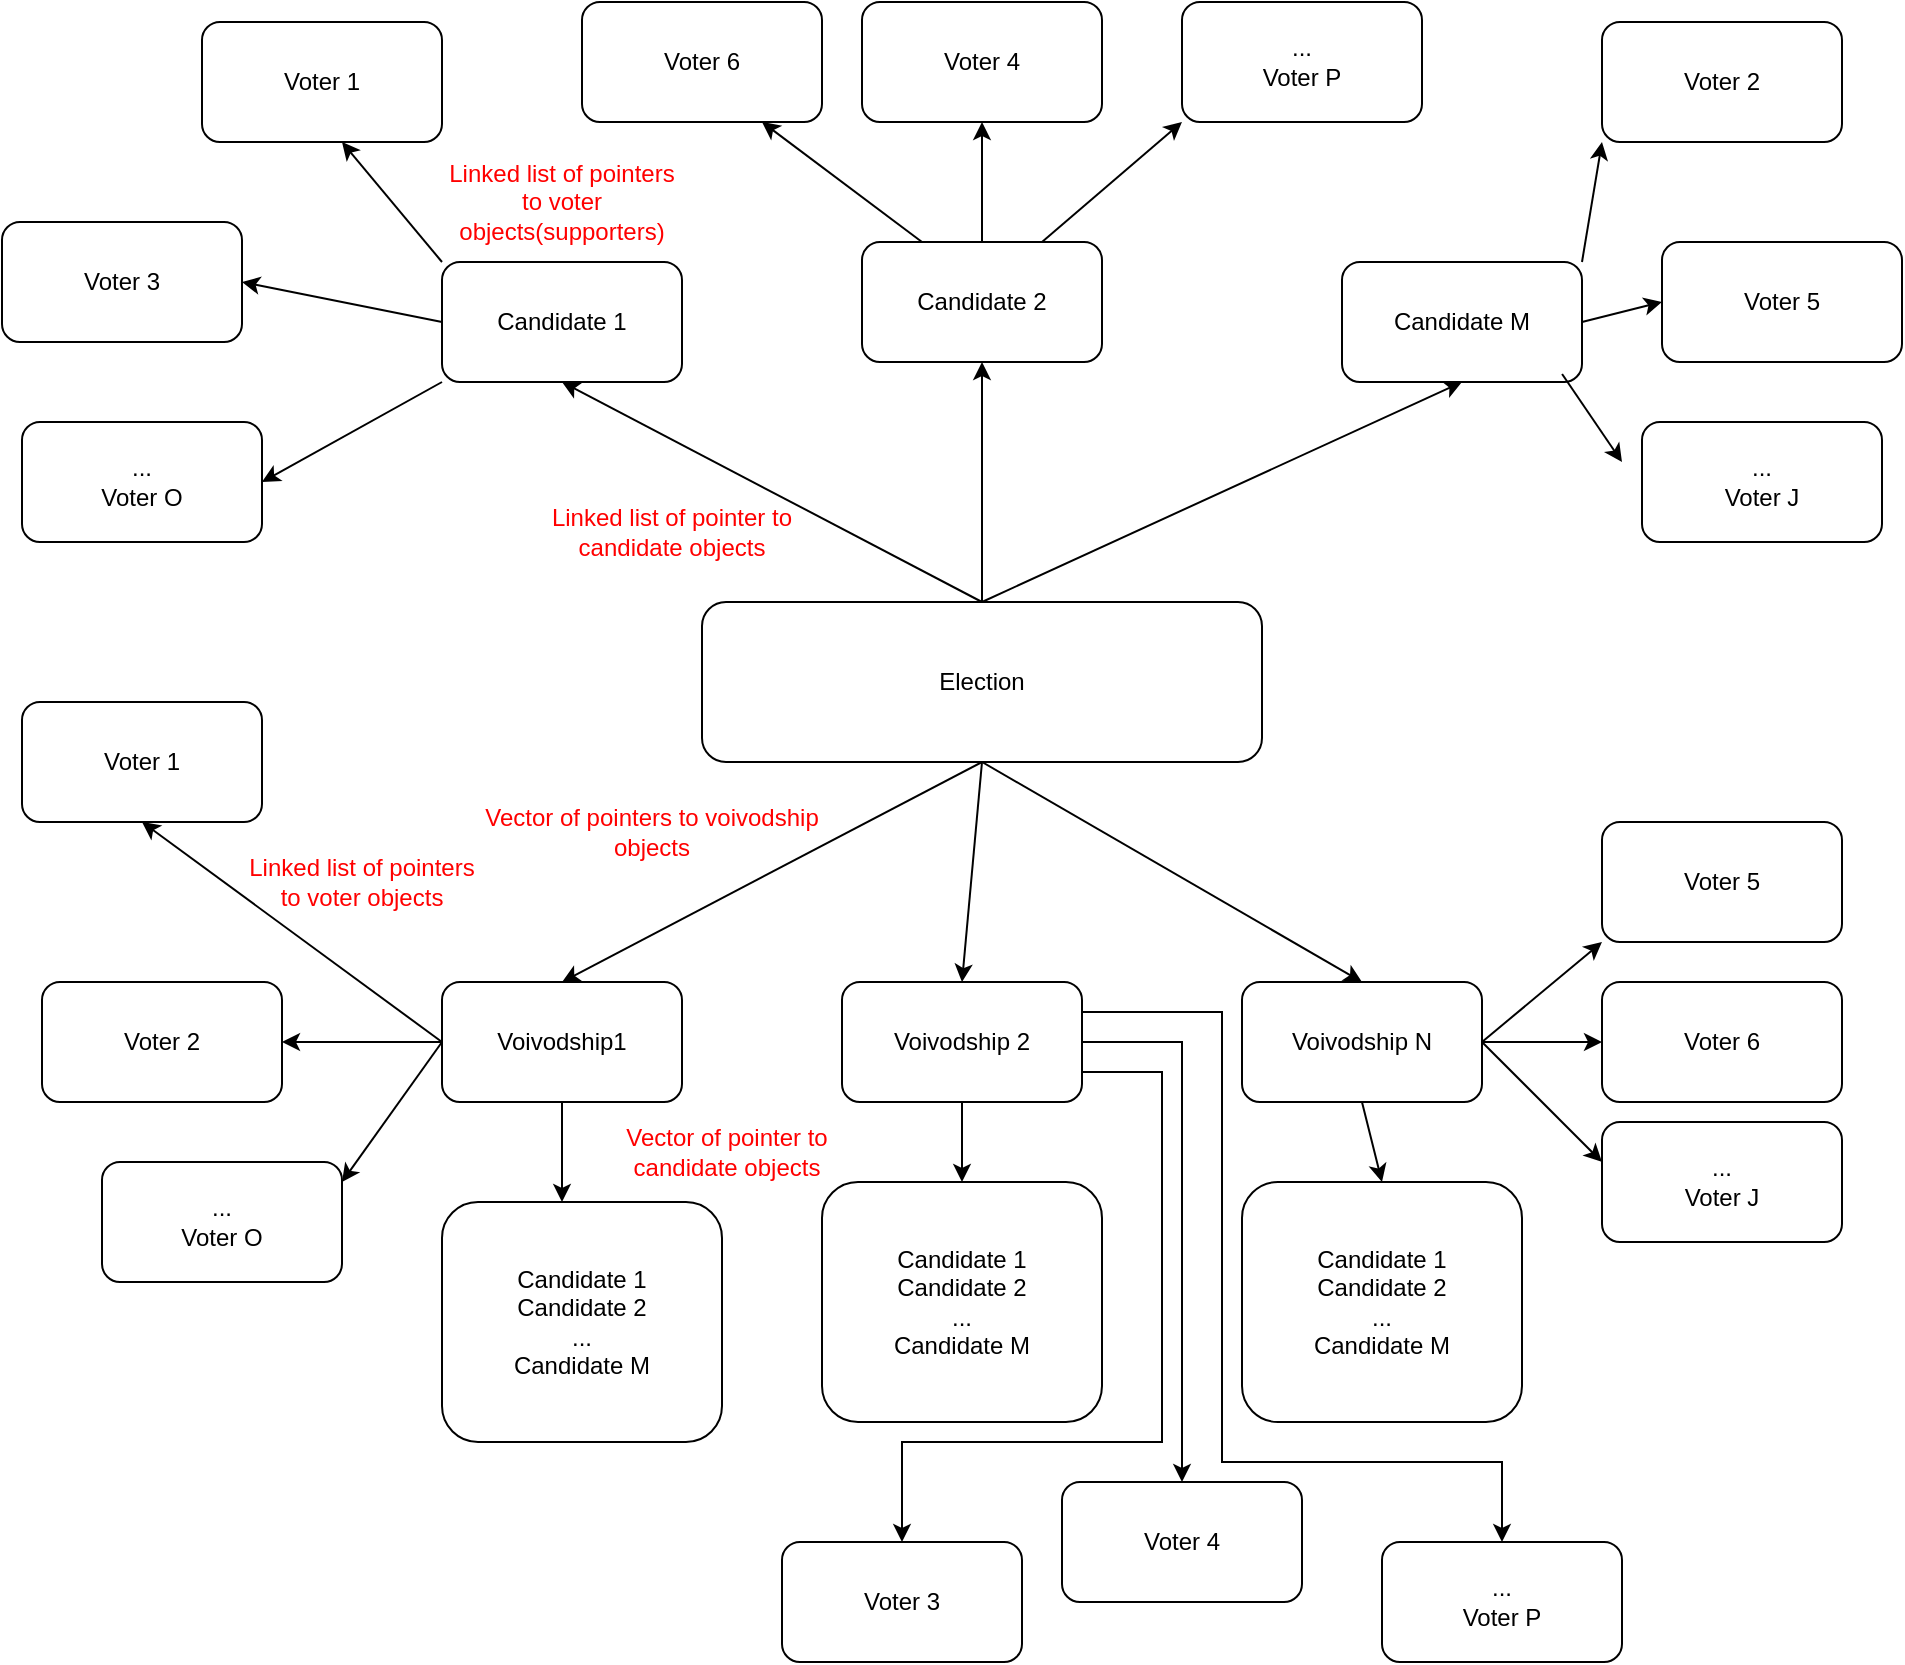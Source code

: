 <mxfile version="26.2.12">
  <diagram name="Page-1" id="DJxbudVu-IhlrFNXYpXE">
    <mxGraphModel dx="1798" dy="657" grid="1" gridSize="10" guides="1" tooltips="1" connect="1" arrows="1" fold="1" page="1" pageScale="1" pageWidth="850" pageHeight="1100" math="0" shadow="0">
      <root>
        <mxCell id="0" />
        <mxCell id="1" parent="0" />
        <mxCell id="bYSpYosJt3RkDmTfbeSV-1" value="Election" style="rounded=1;whiteSpace=wrap;html=1;" parent="1" vertex="1">
          <mxGeometry x="260" y="360" width="280" height="80" as="geometry" />
        </mxCell>
        <mxCell id="bYSpYosJt3RkDmTfbeSV-2" value="" style="endArrow=classic;html=1;rounded=0;exitX=0.5;exitY=1;exitDx=0;exitDy=0;entryX=0.5;entryY=0;entryDx=0;entryDy=0;" parent="1" source="bYSpYosJt3RkDmTfbeSV-1" target="bYSpYosJt3RkDmTfbeSV-3" edge="1">
          <mxGeometry width="50" height="50" relative="1" as="geometry">
            <mxPoint x="390" y="310" as="sourcePoint" />
            <mxPoint x="310" y="230" as="targetPoint" />
          </mxGeometry>
        </mxCell>
        <mxCell id="bYSpYosJt3RkDmTfbeSV-3" value="Voivodship1" style="rounded=1;whiteSpace=wrap;html=1;" parent="1" vertex="1">
          <mxGeometry x="130" y="550" width="120" height="60" as="geometry" />
        </mxCell>
        <mxCell id="bYSpYosJt3RkDmTfbeSV-4" value="Voivodship 2" style="rounded=1;whiteSpace=wrap;html=1;" parent="1" vertex="1">
          <mxGeometry x="330" y="550" width="120" height="60" as="geometry" />
        </mxCell>
        <mxCell id="bYSpYosJt3RkDmTfbeSV-5" value="" style="endArrow=classic;html=1;rounded=0;exitX=0.5;exitY=1;exitDx=0;exitDy=0;entryX=0.5;entryY=0;entryDx=0;entryDy=0;" parent="1" source="bYSpYosJt3RkDmTfbeSV-1" target="bYSpYosJt3RkDmTfbeSV-4" edge="1">
          <mxGeometry width="50" height="50" relative="1" as="geometry">
            <mxPoint x="450" y="220" as="sourcePoint" />
            <mxPoint x="500" y="170" as="targetPoint" />
          </mxGeometry>
        </mxCell>
        <mxCell id="bYSpYosJt3RkDmTfbeSV-6" value="Voivodship N" style="rounded=1;whiteSpace=wrap;html=1;" parent="1" vertex="1">
          <mxGeometry x="530" y="550" width="120" height="60" as="geometry" />
        </mxCell>
        <mxCell id="bYSpYosJt3RkDmTfbeSV-7" value="" style="endArrow=classic;html=1;rounded=0;exitX=0.5;exitY=1;exitDx=0;exitDy=0;entryX=0.5;entryY=0;entryDx=0;entryDy=0;" parent="1" source="bYSpYosJt3RkDmTfbeSV-1" target="bYSpYosJt3RkDmTfbeSV-6" edge="1">
          <mxGeometry width="50" height="50" relative="1" as="geometry">
            <mxPoint x="570" y="200" as="sourcePoint" />
            <mxPoint x="620" y="150" as="targetPoint" />
          </mxGeometry>
        </mxCell>
        <mxCell id="bYSpYosJt3RkDmTfbeSV-8" value="Vector of pointers to voivodship objects" style="text;html=1;align=center;verticalAlign=middle;whiteSpace=wrap;rounded=0;fontColor=#FF0000;" parent="1" vertex="1">
          <mxGeometry x="140" y="440" width="190" height="70" as="geometry" />
        </mxCell>
        <mxCell id="bYSpYosJt3RkDmTfbeSV-9" value="Candidate 1" style="rounded=1;whiteSpace=wrap;html=1;" parent="1" vertex="1">
          <mxGeometry x="130" y="190" width="120" height="60" as="geometry" />
        </mxCell>
        <mxCell id="bYSpYosJt3RkDmTfbeSV-10" value="Candidate 2" style="rounded=1;whiteSpace=wrap;html=1;" parent="1" vertex="1">
          <mxGeometry x="340" y="180" width="120" height="60" as="geometry" />
        </mxCell>
        <mxCell id="bYSpYosJt3RkDmTfbeSV-11" value="Candidate M" style="rounded=1;whiteSpace=wrap;html=1;" parent="1" vertex="1">
          <mxGeometry x="580" y="190" width="120" height="60" as="geometry" />
        </mxCell>
        <mxCell id="bYSpYosJt3RkDmTfbeSV-12" value="" style="endArrow=classic;html=1;rounded=0;entryX=0.5;entryY=1;entryDx=0;entryDy=0;exitX=0.5;exitY=0;exitDx=0;exitDy=0;" parent="1" source="bYSpYosJt3RkDmTfbeSV-1" target="bYSpYosJt3RkDmTfbeSV-9" edge="1">
          <mxGeometry width="50" height="50" relative="1" as="geometry">
            <mxPoint x="270" y="330" as="sourcePoint" />
            <mxPoint x="320" y="280" as="targetPoint" />
          </mxGeometry>
        </mxCell>
        <mxCell id="bYSpYosJt3RkDmTfbeSV-13" value="" style="endArrow=classic;html=1;rounded=0;exitX=0.5;exitY=0;exitDx=0;exitDy=0;entryX=0.5;entryY=1;entryDx=0;entryDy=0;" parent="1" source="bYSpYosJt3RkDmTfbeSV-1" target="bYSpYosJt3RkDmTfbeSV-10" edge="1">
          <mxGeometry width="50" height="50" relative="1" as="geometry">
            <mxPoint x="380" y="330" as="sourcePoint" />
            <mxPoint x="430" y="280" as="targetPoint" />
          </mxGeometry>
        </mxCell>
        <mxCell id="bYSpYosJt3RkDmTfbeSV-14" value="" style="endArrow=classic;html=1;rounded=0;exitX=0.5;exitY=0;exitDx=0;exitDy=0;entryX=0.5;entryY=1;entryDx=0;entryDy=0;" parent="1" source="bYSpYosJt3RkDmTfbeSV-1" target="bYSpYosJt3RkDmTfbeSV-11" edge="1">
          <mxGeometry width="50" height="50" relative="1" as="geometry">
            <mxPoint x="440" y="340" as="sourcePoint" />
            <mxPoint x="490" y="290" as="targetPoint" />
          </mxGeometry>
        </mxCell>
        <mxCell id="bYSpYosJt3RkDmTfbeSV-15" value="&lt;font style=&quot;color: rgb(255, 0, 0);&quot;&gt;Linked list of pointer to candidate objects&lt;/font&gt;" style="text;html=1;align=center;verticalAlign=middle;whiteSpace=wrap;rounded=0;" parent="1" vertex="1">
          <mxGeometry x="170" y="300" width="150" height="50" as="geometry" />
        </mxCell>
        <mxCell id="bYSpYosJt3RkDmTfbeSV-17" value="" style="endArrow=classic;html=1;rounded=0;exitX=0.5;exitY=1;exitDx=0;exitDy=0;" parent="1" source="bYSpYosJt3RkDmTfbeSV-3" edge="1">
          <mxGeometry width="50" height="50" relative="1" as="geometry">
            <mxPoint x="180" y="710" as="sourcePoint" />
            <mxPoint x="190" y="660" as="targetPoint" />
          </mxGeometry>
        </mxCell>
        <mxCell id="bYSpYosJt3RkDmTfbeSV-18" value="" style="endArrow=classic;html=1;rounded=0;exitX=0.5;exitY=1;exitDx=0;exitDy=0;" parent="1" source="bYSpYosJt3RkDmTfbeSV-4" edge="1">
          <mxGeometry width="50" height="50" relative="1" as="geometry">
            <mxPoint x="370" y="680" as="sourcePoint" />
            <mxPoint x="390" y="650" as="targetPoint" />
          </mxGeometry>
        </mxCell>
        <mxCell id="bYSpYosJt3RkDmTfbeSV-19" value="" style="endArrow=classic;html=1;rounded=0;exitX=0.5;exitY=1;exitDx=0;exitDy=0;" parent="1" source="bYSpYosJt3RkDmTfbeSV-6" edge="1">
          <mxGeometry width="50" height="50" relative="1" as="geometry">
            <mxPoint x="580" y="700" as="sourcePoint" />
            <mxPoint x="600" y="650" as="targetPoint" />
          </mxGeometry>
        </mxCell>
        <mxCell id="bYSpYosJt3RkDmTfbeSV-20" value="Candidate 1&lt;div&gt;&lt;span style=&quot;background-color: transparent; color: light-dark(rgb(0, 0, 0), rgb(255, 255, 255));&quot;&gt;Candidate 2&lt;/span&gt;&lt;/div&gt;&lt;div&gt;...&lt;/div&gt;&lt;div&gt;Candidate M&lt;/div&gt;" style="rounded=1;whiteSpace=wrap;html=1;" parent="1" vertex="1">
          <mxGeometry x="130" y="660" width="140" height="120" as="geometry" />
        </mxCell>
        <mxCell id="bYSpYosJt3RkDmTfbeSV-21" value="Candidate 1&lt;div&gt;&lt;span style=&quot;background-color: transparent; color: light-dark(rgb(0, 0, 0), rgb(255, 255, 255));&quot;&gt;Candidate 2&lt;/span&gt;&lt;/div&gt;&lt;div&gt;...&lt;/div&gt;&lt;div&gt;Candidate M&lt;/div&gt;" style="rounded=1;whiteSpace=wrap;html=1;" parent="1" vertex="1">
          <mxGeometry x="320" y="650" width="140" height="120" as="geometry" />
        </mxCell>
        <mxCell id="bYSpYosJt3RkDmTfbeSV-22" value="Candidate 1&lt;div&gt;&lt;span style=&quot;background-color: transparent; color: light-dark(rgb(0, 0, 0), rgb(255, 255, 255));&quot;&gt;Candidate 2&lt;/span&gt;&lt;/div&gt;&lt;div&gt;...&lt;/div&gt;&lt;div&gt;Candidate M&lt;/div&gt;" style="rounded=1;whiteSpace=wrap;html=1;" parent="1" vertex="1">
          <mxGeometry x="530" y="650" width="140" height="120" as="geometry" />
        </mxCell>
        <mxCell id="bYSpYosJt3RkDmTfbeSV-23" value="&lt;font color=&quot;#ff0000&quot;&gt;Vector of pointer to candidate objects&lt;/font&gt;" style="text;html=1;align=center;verticalAlign=middle;whiteSpace=wrap;rounded=0;" parent="1" vertex="1">
          <mxGeometry x="215" y="600" width="115" height="70" as="geometry" />
        </mxCell>
        <mxCell id="bYSpYosJt3RkDmTfbeSV-24" value="" style="endArrow=classic;html=1;rounded=0;exitX=0;exitY=0.5;exitDx=0;exitDy=0;entryX=0.5;entryY=1;entryDx=0;entryDy=0;" parent="1" source="bYSpYosJt3RkDmTfbeSV-3" target="bYSpYosJt3RkDmTfbeSV-25" edge="1">
          <mxGeometry width="50" height="50" relative="1" as="geometry">
            <mxPoint x="80" y="570" as="sourcePoint" />
            <mxPoint x="50" y="500" as="targetPoint" />
          </mxGeometry>
        </mxCell>
        <mxCell id="bYSpYosJt3RkDmTfbeSV-25" value="Voter 1" style="rounded=1;whiteSpace=wrap;html=1;" parent="1" vertex="1">
          <mxGeometry x="-80" y="410" width="120" height="60" as="geometry" />
        </mxCell>
        <mxCell id="bYSpYosJt3RkDmTfbeSV-26" value="" style="endArrow=classic;html=1;rounded=0;exitX=0;exitY=0.5;exitDx=0;exitDy=0;" parent="1" source="bYSpYosJt3RkDmTfbeSV-3" edge="1">
          <mxGeometry width="50" height="50" relative="1" as="geometry">
            <mxPoint x="20" y="610" as="sourcePoint" />
            <mxPoint x="50" y="580" as="targetPoint" />
          </mxGeometry>
        </mxCell>
        <mxCell id="bYSpYosJt3RkDmTfbeSV-27" value="Voter 2" style="rounded=1;whiteSpace=wrap;html=1;" parent="1" vertex="1">
          <mxGeometry x="-70" y="550" width="120" height="60" as="geometry" />
        </mxCell>
        <mxCell id="bYSpYosJt3RkDmTfbeSV-28" value="" style="endArrow=classic;html=1;rounded=0;exitX=0;exitY=0.5;exitDx=0;exitDy=0;" parent="1" source="bYSpYosJt3RkDmTfbeSV-3" edge="1">
          <mxGeometry width="50" height="50" relative="1" as="geometry">
            <mxPoint x="10" y="720" as="sourcePoint" />
            <mxPoint x="80" y="650" as="targetPoint" />
          </mxGeometry>
        </mxCell>
        <mxCell id="bYSpYosJt3RkDmTfbeSV-29" value="&lt;div&gt;...&lt;/div&gt;Voter O" style="rounded=1;whiteSpace=wrap;html=1;" parent="1" vertex="1">
          <mxGeometry x="-40" y="640" width="120" height="60" as="geometry" />
        </mxCell>
        <mxCell id="bYSpYosJt3RkDmTfbeSV-30" value="" style="endArrow=classic;html=1;rounded=0;exitX=1;exitY=0.5;exitDx=0;exitDy=0;" parent="1" source="bYSpYosJt3RkDmTfbeSV-6" edge="1">
          <mxGeometry width="50" height="50" relative="1" as="geometry">
            <mxPoint x="660" y="580" as="sourcePoint" />
            <mxPoint x="710" y="530" as="targetPoint" />
          </mxGeometry>
        </mxCell>
        <mxCell id="bYSpYosJt3RkDmTfbeSV-31" value="Voter 5" style="rounded=1;whiteSpace=wrap;html=1;" parent="1" vertex="1">
          <mxGeometry x="710" y="470" width="120" height="60" as="geometry" />
        </mxCell>
        <mxCell id="bYSpYosJt3RkDmTfbeSV-32" value="" style="endArrow=classic;html=1;rounded=0;exitX=1;exitY=0.5;exitDx=0;exitDy=0;" parent="1" source="bYSpYosJt3RkDmTfbeSV-6" edge="1">
          <mxGeometry width="50" height="50" relative="1" as="geometry">
            <mxPoint x="730" y="610" as="sourcePoint" />
            <mxPoint x="710" y="580" as="targetPoint" />
          </mxGeometry>
        </mxCell>
        <mxCell id="bYSpYosJt3RkDmTfbeSV-33" value="Voter 6" style="rounded=1;whiteSpace=wrap;html=1;" parent="1" vertex="1">
          <mxGeometry x="710" y="550" width="120" height="60" as="geometry" />
        </mxCell>
        <mxCell id="bYSpYosJt3RkDmTfbeSV-34" value="" style="endArrow=classic;html=1;rounded=0;exitX=1;exitY=0.5;exitDx=0;exitDy=0;" parent="1" source="bYSpYosJt3RkDmTfbeSV-6" edge="1">
          <mxGeometry width="50" height="50" relative="1" as="geometry">
            <mxPoint x="730" y="690" as="sourcePoint" />
            <mxPoint x="710" y="640" as="targetPoint" />
          </mxGeometry>
        </mxCell>
        <mxCell id="bYSpYosJt3RkDmTfbeSV-35" value="...&lt;div&gt;Voter J&lt;/div&gt;" style="rounded=1;whiteSpace=wrap;html=1;" parent="1" vertex="1">
          <mxGeometry x="710" y="620" width="120" height="60" as="geometry" />
        </mxCell>
        <mxCell id="bYSpYosJt3RkDmTfbeSV-36" value="" style="endArrow=classic;html=1;rounded=0;exitX=1;exitY=0.5;exitDx=0;exitDy=0;" parent="1" source="bYSpYosJt3RkDmTfbeSV-4" edge="1">
          <mxGeometry width="50" height="50" relative="1" as="geometry">
            <mxPoint x="430" y="850" as="sourcePoint" />
            <mxPoint x="500" y="800" as="targetPoint" />
            <Array as="points">
              <mxPoint x="500" y="580" />
            </Array>
          </mxGeometry>
        </mxCell>
        <mxCell id="bYSpYosJt3RkDmTfbeSV-37" value="Voter 4" style="rounded=1;whiteSpace=wrap;html=1;" parent="1" vertex="1">
          <mxGeometry x="440" y="800" width="120" height="60" as="geometry" />
        </mxCell>
        <mxCell id="bYSpYosJt3RkDmTfbeSV-39" value="" style="endArrow=classic;html=1;rounded=0;exitX=1;exitY=0.75;exitDx=0;exitDy=0;" parent="1" source="bYSpYosJt3RkDmTfbeSV-4" edge="1">
          <mxGeometry width="50" height="50" relative="1" as="geometry">
            <mxPoint x="460" y="640" as="sourcePoint" />
            <mxPoint x="360" y="830" as="targetPoint" />
            <Array as="points">
              <mxPoint x="490" y="595" />
              <mxPoint x="490" y="780" />
              <mxPoint x="360" y="780" />
            </Array>
          </mxGeometry>
        </mxCell>
        <mxCell id="bYSpYosJt3RkDmTfbeSV-40" value="Voter 3" style="rounded=1;whiteSpace=wrap;html=1;" parent="1" vertex="1">
          <mxGeometry x="300" y="830" width="120" height="60" as="geometry" />
        </mxCell>
        <mxCell id="bYSpYosJt3RkDmTfbeSV-41" value="" style="endArrow=classic;html=1;rounded=0;exitX=1;exitY=0.25;exitDx=0;exitDy=0;" parent="1" source="bYSpYosJt3RkDmTfbeSV-4" edge="1">
          <mxGeometry width="50" height="50" relative="1" as="geometry">
            <mxPoint x="480" y="560" as="sourcePoint" />
            <mxPoint x="660" y="830" as="targetPoint" />
            <Array as="points">
              <mxPoint x="520" y="565" />
              <mxPoint x="520" y="790" />
              <mxPoint x="660" y="790" />
            </Array>
          </mxGeometry>
        </mxCell>
        <mxCell id="bYSpYosJt3RkDmTfbeSV-42" value="...&lt;div&gt;Voter P&lt;/div&gt;" style="rounded=1;whiteSpace=wrap;html=1;" parent="1" vertex="1">
          <mxGeometry x="600" y="830" width="120" height="60" as="geometry" />
        </mxCell>
        <mxCell id="bYSpYosJt3RkDmTfbeSV-43" value="&lt;font style=&quot;color: light-dark(rgb(255, 0, 0), transparent);&quot;&gt;Linked list of pointers to voter objects&lt;/font&gt;" style="text;html=1;align=center;verticalAlign=middle;whiteSpace=wrap;rounded=0;" parent="1" vertex="1">
          <mxGeometry x="30" y="470" width="120" height="60" as="geometry" />
        </mxCell>
        <mxCell id="bYSpYosJt3RkDmTfbeSV-44" value="" style="endArrow=classic;html=1;rounded=0;exitX=0;exitY=0;exitDx=0;exitDy=0;" parent="1" source="bYSpYosJt3RkDmTfbeSV-9" edge="1">
          <mxGeometry width="50" height="50" relative="1" as="geometry">
            <mxPoint x="20" y="230" as="sourcePoint" />
            <mxPoint x="80" y="130" as="targetPoint" />
          </mxGeometry>
        </mxCell>
        <mxCell id="bYSpYosJt3RkDmTfbeSV-45" value="Voter 1" style="rounded=1;whiteSpace=wrap;html=1;" parent="1" vertex="1">
          <mxGeometry x="10" y="70" width="120" height="60" as="geometry" />
        </mxCell>
        <mxCell id="bYSpYosJt3RkDmTfbeSV-46" value="" style="endArrow=classic;html=1;rounded=0;exitX=0;exitY=0.5;exitDx=0;exitDy=0;" parent="1" source="bYSpYosJt3RkDmTfbeSV-9" edge="1">
          <mxGeometry width="50" height="50" relative="1" as="geometry">
            <mxPoint x="10" y="290" as="sourcePoint" />
            <mxPoint x="30" y="200" as="targetPoint" />
          </mxGeometry>
        </mxCell>
        <mxCell id="bYSpYosJt3RkDmTfbeSV-47" value="Voter 3" style="rounded=1;whiteSpace=wrap;html=1;" parent="1" vertex="1">
          <mxGeometry x="-90" y="170" width="120" height="60" as="geometry" />
        </mxCell>
        <mxCell id="bYSpYosJt3RkDmTfbeSV-48" value="&lt;div&gt;...&lt;/div&gt;Voter O" style="rounded=1;whiteSpace=wrap;html=1;" parent="1" vertex="1">
          <mxGeometry x="-80" y="270" width="120" height="60" as="geometry" />
        </mxCell>
        <mxCell id="bYSpYosJt3RkDmTfbeSV-49" value="" style="endArrow=classic;html=1;rounded=0;exitX=0;exitY=1;exitDx=0;exitDy=0;entryX=1;entryY=0.5;entryDx=0;entryDy=0;" parent="1" source="bYSpYosJt3RkDmTfbeSV-9" target="bYSpYosJt3RkDmTfbeSV-48" edge="1">
          <mxGeometry width="50" height="50" relative="1" as="geometry">
            <mxPoint x="100" y="340" as="sourcePoint" />
            <mxPoint x="150" y="290" as="targetPoint" />
          </mxGeometry>
        </mxCell>
        <mxCell id="bYSpYosJt3RkDmTfbeSV-50" value="" style="endArrow=classic;html=1;rounded=0;exitX=0.5;exitY=0;exitDx=0;exitDy=0;" parent="1" source="bYSpYosJt3RkDmTfbeSV-10" edge="1">
          <mxGeometry width="50" height="50" relative="1" as="geometry">
            <mxPoint x="340" y="150" as="sourcePoint" />
            <mxPoint x="400" y="120" as="targetPoint" />
          </mxGeometry>
        </mxCell>
        <mxCell id="bYSpYosJt3RkDmTfbeSV-51" value="Voter 4" style="rounded=1;whiteSpace=wrap;html=1;" parent="1" vertex="1">
          <mxGeometry x="340" y="60" width="120" height="60" as="geometry" />
        </mxCell>
        <mxCell id="bYSpYosJt3RkDmTfbeSV-52" value="" style="endArrow=classic;html=1;rounded=0;exitX=0.25;exitY=0;exitDx=0;exitDy=0;" parent="1" source="bYSpYosJt3RkDmTfbeSV-10" edge="1">
          <mxGeometry width="50" height="50" relative="1" as="geometry">
            <mxPoint x="280" y="120" as="sourcePoint" />
            <mxPoint x="290" y="120" as="targetPoint" />
          </mxGeometry>
        </mxCell>
        <mxCell id="bYSpYosJt3RkDmTfbeSV-54" value="Voter 6" style="rounded=1;whiteSpace=wrap;html=1;" parent="1" vertex="1">
          <mxGeometry x="200" y="60" width="120" height="60" as="geometry" />
        </mxCell>
        <mxCell id="bYSpYosJt3RkDmTfbeSV-55" value="" style="endArrow=classic;html=1;rounded=0;exitX=0.75;exitY=0;exitDx=0;exitDy=0;" parent="1" source="bYSpYosJt3RkDmTfbeSV-10" edge="1">
          <mxGeometry width="50" height="50" relative="1" as="geometry">
            <mxPoint x="470" y="160" as="sourcePoint" />
            <mxPoint x="500" y="120" as="targetPoint" />
          </mxGeometry>
        </mxCell>
        <mxCell id="bYSpYosJt3RkDmTfbeSV-56" value="...&lt;div&gt;Voter P&lt;/div&gt;" style="rounded=1;whiteSpace=wrap;html=1;" parent="1" vertex="1">
          <mxGeometry x="500" y="60" width="120" height="60" as="geometry" />
        </mxCell>
        <mxCell id="bYSpYosJt3RkDmTfbeSV-57" value="" style="endArrow=classic;html=1;rounded=0;exitX=1;exitY=0;exitDx=0;exitDy=0;" parent="1" source="bYSpYosJt3RkDmTfbeSV-11" edge="1">
          <mxGeometry width="50" height="50" relative="1" as="geometry">
            <mxPoint x="660" y="180" as="sourcePoint" />
            <mxPoint x="710" y="130" as="targetPoint" />
          </mxGeometry>
        </mxCell>
        <mxCell id="bYSpYosJt3RkDmTfbeSV-58" value="Voter 2" style="rounded=1;whiteSpace=wrap;html=1;" parent="1" vertex="1">
          <mxGeometry x="710" y="70" width="120" height="60" as="geometry" />
        </mxCell>
        <mxCell id="bYSpYosJt3RkDmTfbeSV-59" value="" style="endArrow=classic;html=1;rounded=0;exitX=1;exitY=0.5;exitDx=0;exitDy=0;" parent="1" source="bYSpYosJt3RkDmTfbeSV-11" edge="1">
          <mxGeometry width="50" height="50" relative="1" as="geometry">
            <mxPoint x="760" y="220" as="sourcePoint" />
            <mxPoint x="740" y="210" as="targetPoint" />
          </mxGeometry>
        </mxCell>
        <mxCell id="bYSpYosJt3RkDmTfbeSV-60" value="Voter 5" style="rounded=1;whiteSpace=wrap;html=1;" parent="1" vertex="1">
          <mxGeometry x="740" y="180" width="120" height="60" as="geometry" />
        </mxCell>
        <mxCell id="bYSpYosJt3RkDmTfbeSV-61" value="" style="endArrow=classic;html=1;rounded=0;exitX=0.917;exitY=0.933;exitDx=0;exitDy=0;exitPerimeter=0;" parent="1" source="bYSpYosJt3RkDmTfbeSV-11" edge="1">
          <mxGeometry width="50" height="50" relative="1" as="geometry">
            <mxPoint x="710" y="300" as="sourcePoint" />
            <mxPoint x="720" y="290" as="targetPoint" />
          </mxGeometry>
        </mxCell>
        <mxCell id="bYSpYosJt3RkDmTfbeSV-62" value="...&lt;div&gt;Voter J&lt;/div&gt;" style="rounded=1;whiteSpace=wrap;html=1;" parent="1" vertex="1">
          <mxGeometry x="730" y="270" width="120" height="60" as="geometry" />
        </mxCell>
        <mxCell id="7fCuE8VbdEx2PNfLNz2B-1" value="&lt;font style=&quot;color: light-dark(rgb(255, 0, 0), transparent);&quot;&gt;Linked list of pointers to voter objects(supporters)&lt;/font&gt;" style="text;html=1;align=center;verticalAlign=middle;whiteSpace=wrap;rounded=0;" vertex="1" parent="1">
          <mxGeometry x="130" y="130" width="120" height="60" as="geometry" />
        </mxCell>
      </root>
    </mxGraphModel>
  </diagram>
</mxfile>
